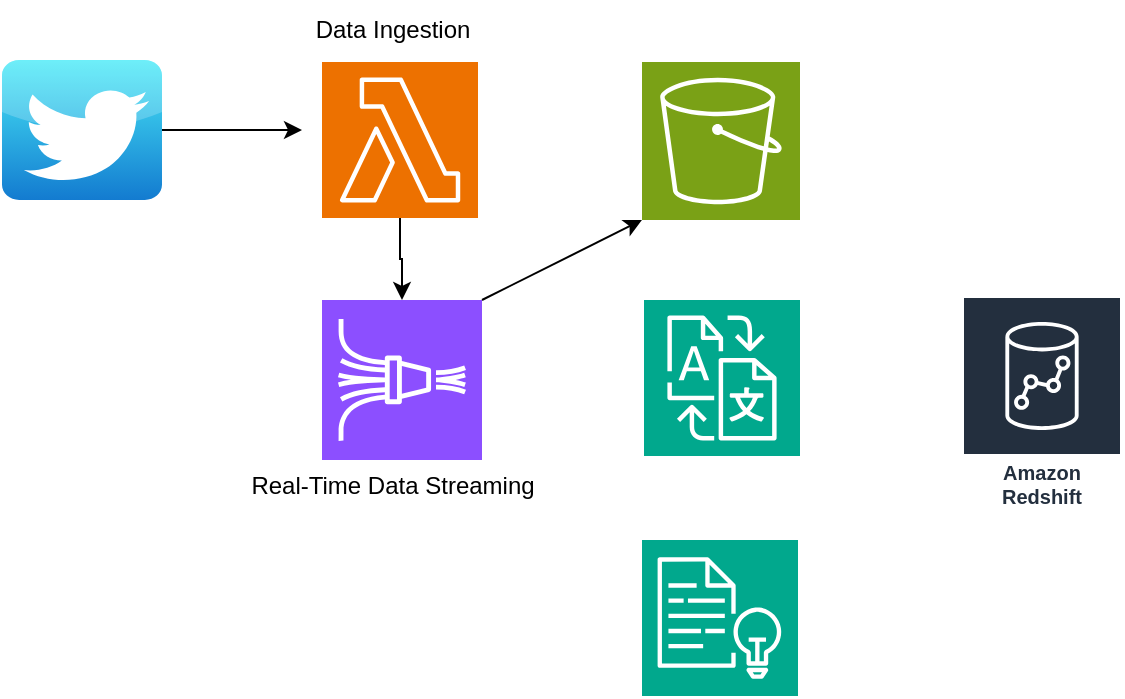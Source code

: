 <mxfile version="22.0.4" type="github">
  <diagram name="Page-1" id="dyy4JHxhdrdSeSU1JlN6">
    <mxGraphModel dx="794" dy="398" grid="1" gridSize="10" guides="1" tooltips="1" connect="1" arrows="1" fold="1" page="1" pageScale="1" pageWidth="850" pageHeight="1100" math="0" shadow="0">
      <root>
        <mxCell id="0" />
        <mxCell id="1" parent="0" />
        <mxCell id="KFL26OVG4pfI2ZvZVbae-14" style="edgeStyle=orthogonalEdgeStyle;rounded=0;orthogonalLoop=1;jettySize=auto;html=1;" edge="1" parent="1" source="KFL26OVG4pfI2ZvZVbae-1">
          <mxGeometry relative="1" as="geometry">
            <mxPoint x="190" y="115" as="targetPoint" />
          </mxGeometry>
        </mxCell>
        <mxCell id="KFL26OVG4pfI2ZvZVbae-1" value="" style="dashed=0;outlineConnect=0;html=1;align=center;labelPosition=center;verticalLabelPosition=bottom;verticalAlign=top;shape=mxgraph.webicons.twitter;fillColor=#49EAF7;gradientColor=#137BD0" vertex="1" parent="1">
          <mxGeometry x="40" y="80" width="80" height="70" as="geometry" />
        </mxCell>
        <mxCell id="KFL26OVG4pfI2ZvZVbae-2" value="" style="sketch=0;points=[[0,0,0],[0.25,0,0],[0.5,0,0],[0.75,0,0],[1,0,0],[0,1,0],[0.25,1,0],[0.5,1,0],[0.75,1,0],[1,1,0],[0,0.25,0],[0,0.5,0],[0,0.75,0],[1,0.25,0],[1,0.5,0],[1,0.75,0]];outlineConnect=0;fontColor=#232F3E;fillColor=#ED7100;strokeColor=#ffffff;dashed=0;verticalLabelPosition=bottom;verticalAlign=top;align=center;html=1;fontSize=12;fontStyle=0;aspect=fixed;shape=mxgraph.aws4.resourceIcon;resIcon=mxgraph.aws4.lambda;" vertex="1" parent="1">
          <mxGeometry x="200" y="81" width="78" height="78" as="geometry" />
        </mxCell>
        <mxCell id="KFL26OVG4pfI2ZvZVbae-18" style="rounded=0;orthogonalLoop=1;jettySize=auto;html=1;entryX=0;entryY=1;entryDx=0;entryDy=0;entryPerimeter=0;exitX=1;exitY=0;exitDx=0;exitDy=0;exitPerimeter=0;" edge="1" parent="1" source="KFL26OVG4pfI2ZvZVbae-3" target="KFL26OVG4pfI2ZvZVbae-4">
          <mxGeometry relative="1" as="geometry">
            <mxPoint x="340" y="180" as="targetPoint" />
            <mxPoint x="280" y="220" as="sourcePoint" />
          </mxGeometry>
        </mxCell>
        <object label="" id="KFL26OVG4pfI2ZvZVbae-3">
          <mxCell style="sketch=0;points=[[0,0,0],[0.25,0,0],[0.5,0,0],[0.75,0,0],[1,0,0],[0,1,0],[0.25,1,0],[0.5,1,0],[0.75,1,0],[1,1,0],[0,0.25,0],[0,0.5,0],[0,0.75,0],[1,0.25,0],[1,0.5,0],[1,0.75,0]];outlineConnect=0;fontColor=#232F3E;fillColor=#8C4FFF;strokeColor=#ffffff;dashed=0;verticalLabelPosition=bottom;verticalAlign=top;align=center;html=1;fontSize=12;fontStyle=0;aspect=fixed;shape=mxgraph.aws4.resourceIcon;resIcon=mxgraph.aws4.kinesis_data_firehose;" vertex="1" parent="1">
            <mxGeometry x="200" y="200" width="80" height="80" as="geometry" />
          </mxCell>
        </object>
        <mxCell id="KFL26OVG4pfI2ZvZVbae-4" value="" style="sketch=0;points=[[0,0,0],[0.25,0,0],[0.5,0,0],[0.75,0,0],[1,0,0],[0,1,0],[0.25,1,0],[0.5,1,0],[0.75,1,0],[1,1,0],[0,0.25,0],[0,0.5,0],[0,0.75,0],[1,0.25,0],[1,0.5,0],[1,0.75,0]];outlineConnect=0;fontColor=#232F3E;fillColor=#7AA116;strokeColor=#ffffff;dashed=0;verticalLabelPosition=bottom;verticalAlign=top;align=center;html=1;fontSize=12;fontStyle=0;aspect=fixed;shape=mxgraph.aws4.resourceIcon;resIcon=mxgraph.aws4.s3;" vertex="1" parent="1">
          <mxGeometry x="360" y="81" width="79" height="79" as="geometry" />
        </mxCell>
        <mxCell id="KFL26OVG4pfI2ZvZVbae-5" value="Real-Time Data Streaming" style="text;html=1;align=center;verticalAlign=middle;resizable=0;points=[];autosize=1;strokeColor=none;fillColor=none;" vertex="1" parent="1">
          <mxGeometry x="150" y="278" width="170" height="30" as="geometry" />
        </mxCell>
        <mxCell id="KFL26OVG4pfI2ZvZVbae-7" value="Data Ingestion" style="text;html=1;align=center;verticalAlign=middle;resizable=0;points=[];autosize=1;strokeColor=none;fillColor=none;" vertex="1" parent="1">
          <mxGeometry x="185" y="50" width="100" height="30" as="geometry" />
        </mxCell>
        <mxCell id="KFL26OVG4pfI2ZvZVbae-10" style="edgeStyle=orthogonalEdgeStyle;rounded=0;orthogonalLoop=1;jettySize=auto;html=1;exitX=0.5;exitY=1;exitDx=0;exitDy=0;exitPerimeter=0;entryX=0.5;entryY=0;entryDx=0;entryDy=0;entryPerimeter=0;" edge="1" parent="1" source="KFL26OVG4pfI2ZvZVbae-2" target="KFL26OVG4pfI2ZvZVbae-3">
          <mxGeometry relative="1" as="geometry" />
        </mxCell>
        <mxCell id="KFL26OVG4pfI2ZvZVbae-15" value="" style="sketch=0;points=[[0,0,0],[0.25,0,0],[0.5,0,0],[0.75,0,0],[1,0,0],[0,1,0],[0.25,1,0],[0.5,1,0],[0.75,1,0],[1,1,0],[0,0.25,0],[0,0.5,0],[0,0.75,0],[1,0.25,0],[1,0.5,0],[1,0.75,0]];outlineConnect=0;fontColor=#232F3E;fillColor=#01A88D;strokeColor=#ffffff;dashed=0;verticalLabelPosition=bottom;verticalAlign=top;align=center;html=1;fontSize=12;fontStyle=0;aspect=fixed;shape=mxgraph.aws4.resourceIcon;resIcon=mxgraph.aws4.translate;" vertex="1" parent="1">
          <mxGeometry x="361" y="200" width="78" height="78" as="geometry" />
        </mxCell>
        <mxCell id="KFL26OVG4pfI2ZvZVbae-19" value="" style="sketch=0;points=[[0,0,0],[0.25,0,0],[0.5,0,0],[0.75,0,0],[1,0,0],[0,1,0],[0.25,1,0],[0.5,1,0],[0.75,1,0],[1,1,0],[0,0.25,0],[0,0.5,0],[0,0.75,0],[1,0.25,0],[1,0.5,0],[1,0.75,0]];outlineConnect=0;fontColor=#232F3E;fillColor=#01A88D;strokeColor=#ffffff;dashed=0;verticalLabelPosition=bottom;verticalAlign=top;align=center;html=1;fontSize=12;fontStyle=0;aspect=fixed;shape=mxgraph.aws4.resourceIcon;resIcon=mxgraph.aws4.comprehend;" vertex="1" parent="1">
          <mxGeometry x="360" y="320" width="78" height="78" as="geometry" />
        </mxCell>
        <mxCell id="KFL26OVG4pfI2ZvZVbae-20" value="Amazon Redshift" style="sketch=0;outlineConnect=0;fontColor=#232F3E;gradientColor=none;strokeColor=#ffffff;fillColor=#232F3E;dashed=0;verticalLabelPosition=middle;verticalAlign=bottom;align=center;html=1;whiteSpace=wrap;fontSize=10;fontStyle=1;spacing=3;shape=mxgraph.aws4.productIcon;prIcon=mxgraph.aws4.redshift;" vertex="1" parent="1">
          <mxGeometry x="520" y="198" width="80" height="110" as="geometry" />
        </mxCell>
      </root>
    </mxGraphModel>
  </diagram>
</mxfile>
